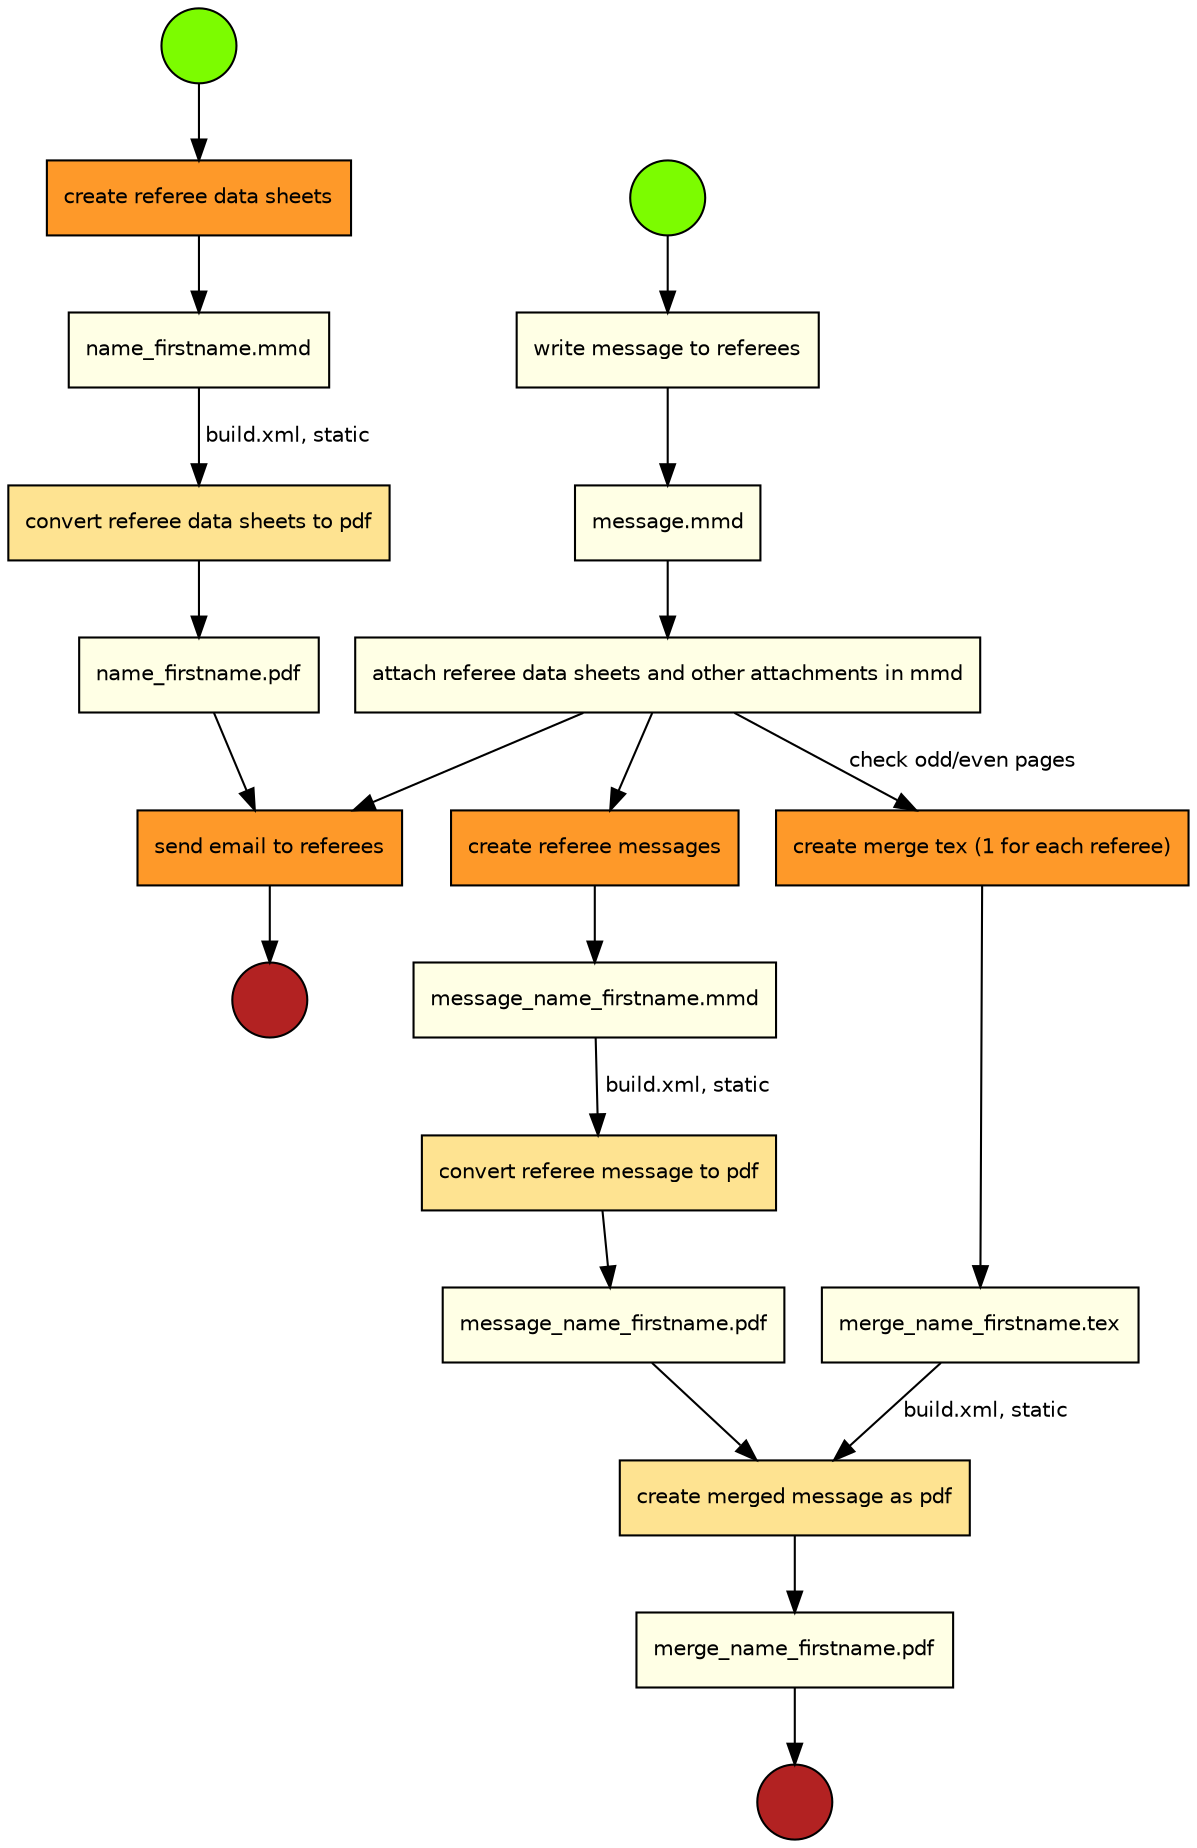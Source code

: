 digraph refereedata {
	graph [rankdir="TB"];
	node [shape="box", style="filled", colorscheme="ylorbr9", fillcolor="1", fontname="Helvetica", fontsize="10"];
	edge [fontname="Helvetica", fontsize="10"];

	start1, start2 [label="", shape="circle", colorscheme="X11", fillcolor="lawngreen"];
	stop1, stop2 [label="", shape="circle", colorscheme="X11", fillcolor="firebrick"];

	start1 -> crds;
	start2 -> wmtr;

	setr -> stop1;
	cmmpn -> stop2;

	crds [label="create referee data sheets", fillcolor="5"];
	crdsm [label="name_firstname.mmd"];
	crds -> crdsm;

	crdsp [label="convert referee data sheets to pdf", fillcolor="3"];
	crdspn [label="name_firstname.pdf"];
	crdsm -> crdsp [label=" build.xml, static"];
	crdsp -> crdspn;

	wmtr [label="write message to referees"];
	wmtrm [label="message.mmd"];
	wmtr -> wmtrm;

	setra [label="attach referee data sheets and other attachments in mmd"];
	wmtrm -> setra;

	setr [label="send email to referees", fillcolor="5"];
	setra -> setr;
	crdspn -> setr;

	crm [label="create referee messages", fillcolor="5"];
	crmm [label="message_name_firstname.mmd"];
	setra -> crm;
	crm -> crmm;

	cmt [label="create merge tex (1 for each referee)", fillcolor="5"];
	cmtt [label="merge_name_firstname.tex"];
	setra -> cmt [label=" check odd/even pages"];
	cmt -> cmtt;

	crmp [label="convert referee message to pdf", fillcolor="3"];
	crmpn [label="message_name_firstname.pdf"];
	crmm -> crmp [label=" build.xml, static"];
	crmp -> crmpn;

	cmmp [label="create merged message as pdf", fillcolor="3"];
	cmmpn [label="merge_name_firstname.pdf"];
	crmpn -> cmmp;
	cmtt -> cmmp [label=" build.xml, static"];
	cmmp -> cmmpn;

	{
		rank="same";
		setr;
		crm;
		cmt;
	}

	{
		rank="same";
		crmpn;
		cmtt;
	}

}

